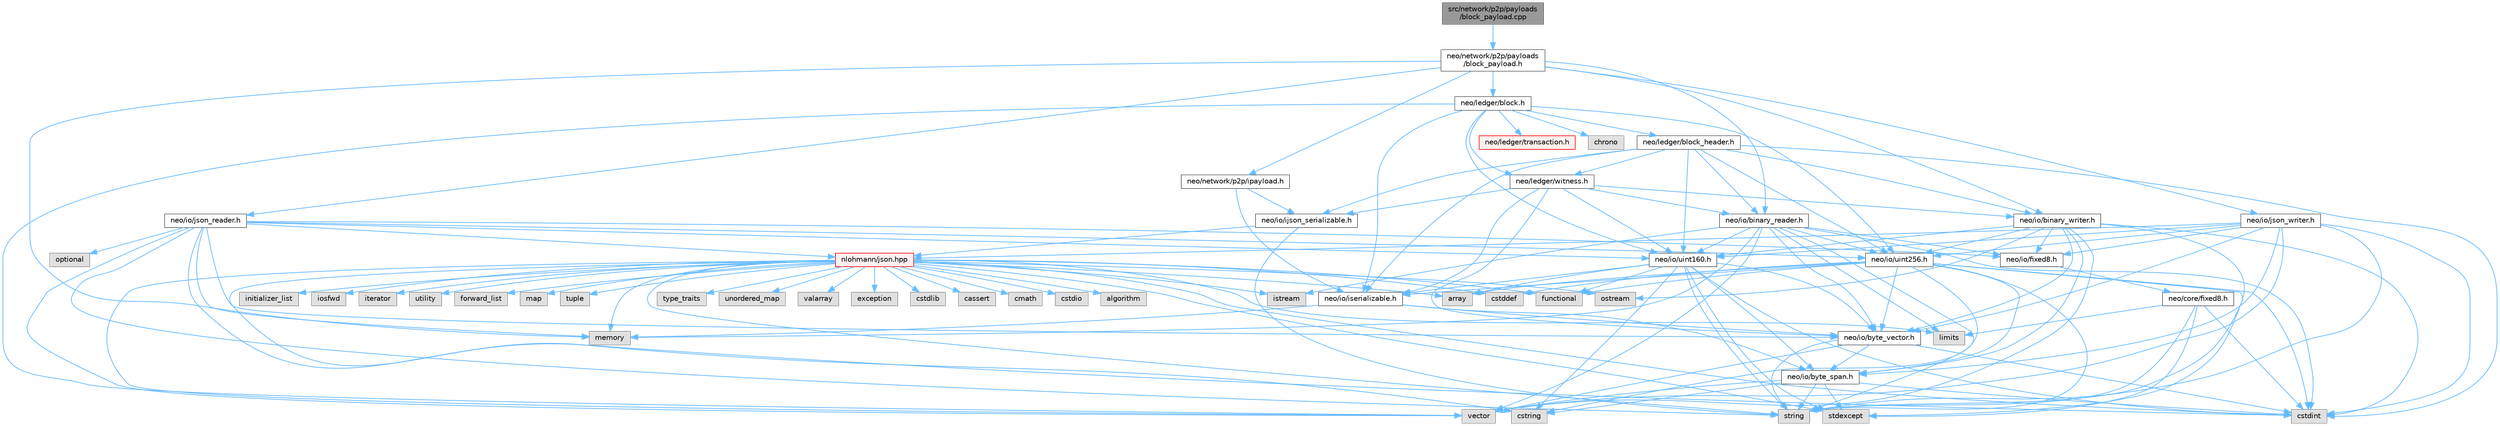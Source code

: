 digraph "src/network/p2p/payloads/block_payload.cpp"
{
 // LATEX_PDF_SIZE
  bgcolor="transparent";
  edge [fontname=Helvetica,fontsize=10,labelfontname=Helvetica,labelfontsize=10];
  node [fontname=Helvetica,fontsize=10,shape=box,height=0.2,width=0.4];
  Node1 [id="Node000001",label="src/network/p2p/payloads\l/block_payload.cpp",height=0.2,width=0.4,color="gray40", fillcolor="grey60", style="filled", fontcolor="black",tooltip=" "];
  Node1 -> Node2 [id="edge137_Node000001_Node000002",color="steelblue1",style="solid",tooltip=" "];
  Node2 [id="Node000002",label="neo/network/p2p/payloads\l/block_payload.h",height=0.2,width=0.4,color="grey40", fillcolor="white", style="filled",URL="$block__payload_8h.html",tooltip=" "];
  Node2 -> Node3 [id="edge138_Node000002_Node000003",color="steelblue1",style="solid",tooltip=" "];
  Node3 [id="Node000003",label="neo/io/binary_reader.h",height=0.2,width=0.4,color="grey40", fillcolor="white", style="filled",URL="$binary__reader_8h.html",tooltip=" "];
  Node3 -> Node4 [id="edge139_Node000003_Node000004",color="steelblue1",style="solid",tooltip=" "];
  Node4 [id="Node000004",label="neo/io/byte_vector.h",height=0.2,width=0.4,color="grey40", fillcolor="white", style="filled",URL="$io_2byte__vector_8h.html",tooltip=" "];
  Node4 -> Node5 [id="edge140_Node000004_Node000005",color="steelblue1",style="solid",tooltip=" "];
  Node5 [id="Node000005",label="neo/io/byte_span.h",height=0.2,width=0.4,color="grey40", fillcolor="white", style="filled",URL="$io_2byte__span_8h.html",tooltip=" "];
  Node5 -> Node6 [id="edge141_Node000005_Node000006",color="steelblue1",style="solid",tooltip=" "];
  Node6 [id="Node000006",label="cstdint",height=0.2,width=0.4,color="grey60", fillcolor="#E0E0E0", style="filled",tooltip=" "];
  Node5 -> Node7 [id="edge142_Node000005_Node000007",color="steelblue1",style="solid",tooltip=" "];
  Node7 [id="Node000007",label="cstring",height=0.2,width=0.4,color="grey60", fillcolor="#E0E0E0", style="filled",tooltip=" "];
  Node5 -> Node8 [id="edge143_Node000005_Node000008",color="steelblue1",style="solid",tooltip=" "];
  Node8 [id="Node000008",label="stdexcept",height=0.2,width=0.4,color="grey60", fillcolor="#E0E0E0", style="filled",tooltip=" "];
  Node5 -> Node9 [id="edge144_Node000005_Node000009",color="steelblue1",style="solid",tooltip=" "];
  Node9 [id="Node000009",label="string",height=0.2,width=0.4,color="grey60", fillcolor="#E0E0E0", style="filled",tooltip=" "];
  Node5 -> Node10 [id="edge145_Node000005_Node000010",color="steelblue1",style="solid",tooltip=" "];
  Node10 [id="Node000010",label="vector",height=0.2,width=0.4,color="grey60", fillcolor="#E0E0E0", style="filled",tooltip=" "];
  Node4 -> Node6 [id="edge146_Node000004_Node000006",color="steelblue1",style="solid",tooltip=" "];
  Node4 -> Node9 [id="edge147_Node000004_Node000009",color="steelblue1",style="solid",tooltip=" "];
  Node4 -> Node10 [id="edge148_Node000004_Node000010",color="steelblue1",style="solid",tooltip=" "];
  Node3 -> Node11 [id="edge149_Node000003_Node000011",color="steelblue1",style="solid",tooltip=" "];
  Node11 [id="Node000011",label="neo/io/fixed8.h",height=0.2,width=0.4,color="grey40", fillcolor="white", style="filled",URL="$io_2fixed8_8h.html",tooltip=" "];
  Node11 -> Node12 [id="edge150_Node000011_Node000012",color="steelblue1",style="solid",tooltip=" "];
  Node12 [id="Node000012",label="neo/core/fixed8.h",height=0.2,width=0.4,color="grey40", fillcolor="white", style="filled",URL="$core_2fixed8_8h.html",tooltip=" "];
  Node12 -> Node6 [id="edge151_Node000012_Node000006",color="steelblue1",style="solid",tooltip=" "];
  Node12 -> Node13 [id="edge152_Node000012_Node000013",color="steelblue1",style="solid",tooltip=" "];
  Node13 [id="Node000013",label="limits",height=0.2,width=0.4,color="grey60", fillcolor="#E0E0E0", style="filled",tooltip=" "];
  Node12 -> Node8 [id="edge153_Node000012_Node000008",color="steelblue1",style="solid",tooltip=" "];
  Node12 -> Node9 [id="edge154_Node000012_Node000009",color="steelblue1",style="solid",tooltip=" "];
  Node3 -> Node14 [id="edge155_Node000003_Node000014",color="steelblue1",style="solid",tooltip=" "];
  Node14 [id="Node000014",label="neo/io/uint160.h",height=0.2,width=0.4,color="grey40", fillcolor="white", style="filled",URL="$uint160_8h.html",tooltip=" "];
  Node14 -> Node5 [id="edge156_Node000014_Node000005",color="steelblue1",style="solid",tooltip=" "];
  Node14 -> Node4 [id="edge157_Node000014_Node000004",color="steelblue1",style="solid",tooltip=" "];
  Node14 -> Node15 [id="edge158_Node000014_Node000015",color="steelblue1",style="solid",tooltip=" "];
  Node15 [id="Node000015",label="neo/io/iserializable.h",height=0.2,width=0.4,color="grey40", fillcolor="white", style="filled",URL="$iserializable_8h.html",tooltip=" "];
  Node15 -> Node5 [id="edge159_Node000015_Node000005",color="steelblue1",style="solid",tooltip=" "];
  Node15 -> Node4 [id="edge160_Node000015_Node000004",color="steelblue1",style="solid",tooltip=" "];
  Node15 -> Node16 [id="edge161_Node000015_Node000016",color="steelblue1",style="solid",tooltip=" "];
  Node16 [id="Node000016",label="memory",height=0.2,width=0.4,color="grey60", fillcolor="#E0E0E0", style="filled",tooltip=" "];
  Node14 -> Node17 [id="edge162_Node000014_Node000017",color="steelblue1",style="solid",tooltip=" "];
  Node17 [id="Node000017",label="array",height=0.2,width=0.4,color="grey60", fillcolor="#E0E0E0", style="filled",tooltip=" "];
  Node14 -> Node6 [id="edge163_Node000014_Node000006",color="steelblue1",style="solid",tooltip=" "];
  Node14 -> Node7 [id="edge164_Node000014_Node000007",color="steelblue1",style="solid",tooltip=" "];
  Node14 -> Node18 [id="edge165_Node000014_Node000018",color="steelblue1",style="solid",tooltip=" "];
  Node18 [id="Node000018",label="functional",height=0.2,width=0.4,color="grey60", fillcolor="#E0E0E0", style="filled",tooltip=" "];
  Node14 -> Node8 [id="edge166_Node000014_Node000008",color="steelblue1",style="solid",tooltip=" "];
  Node14 -> Node9 [id="edge167_Node000014_Node000009",color="steelblue1",style="solid",tooltip=" "];
  Node3 -> Node19 [id="edge168_Node000003_Node000019",color="steelblue1",style="solid",tooltip=" "];
  Node19 [id="Node000019",label="neo/io/uint256.h",height=0.2,width=0.4,color="grey40", fillcolor="white", style="filled",URL="$uint256_8h.html",tooltip=" "];
  Node19 -> Node5 [id="edge169_Node000019_Node000005",color="steelblue1",style="solid",tooltip=" "];
  Node19 -> Node4 [id="edge170_Node000019_Node000004",color="steelblue1",style="solid",tooltip=" "];
  Node19 -> Node15 [id="edge171_Node000019_Node000015",color="steelblue1",style="solid",tooltip=" "];
  Node19 -> Node17 [id="edge172_Node000019_Node000017",color="steelblue1",style="solid",tooltip=" "];
  Node19 -> Node20 [id="edge173_Node000019_Node000020",color="steelblue1",style="solid",tooltip=" "];
  Node20 [id="Node000020",label="cstddef",height=0.2,width=0.4,color="grey60", fillcolor="#E0E0E0", style="filled",tooltip=" "];
  Node19 -> Node6 [id="edge174_Node000019_Node000006",color="steelblue1",style="solid",tooltip=" "];
  Node19 -> Node7 [id="edge175_Node000019_Node000007",color="steelblue1",style="solid",tooltip=" "];
  Node19 -> Node18 [id="edge176_Node000019_Node000018",color="steelblue1",style="solid",tooltip=" "];
  Node19 -> Node8 [id="edge177_Node000019_Node000008",color="steelblue1",style="solid",tooltip=" "];
  Node19 -> Node9 [id="edge178_Node000019_Node000009",color="steelblue1",style="solid",tooltip=" "];
  Node3 -> Node6 [id="edge179_Node000003_Node000006",color="steelblue1",style="solid",tooltip=" "];
  Node3 -> Node21 [id="edge180_Node000003_Node000021",color="steelblue1",style="solid",tooltip=" "];
  Node21 [id="Node000021",label="istream",height=0.2,width=0.4,color="grey60", fillcolor="#E0E0E0", style="filled",tooltip=" "];
  Node3 -> Node13 [id="edge181_Node000003_Node000013",color="steelblue1",style="solid",tooltip=" "];
  Node3 -> Node16 [id="edge182_Node000003_Node000016",color="steelblue1",style="solid",tooltip=" "];
  Node3 -> Node9 [id="edge183_Node000003_Node000009",color="steelblue1",style="solid",tooltip=" "];
  Node3 -> Node10 [id="edge184_Node000003_Node000010",color="steelblue1",style="solid",tooltip=" "];
  Node2 -> Node22 [id="edge185_Node000002_Node000022",color="steelblue1",style="solid",tooltip=" "];
  Node22 [id="Node000022",label="neo/io/binary_writer.h",height=0.2,width=0.4,color="grey40", fillcolor="white", style="filled",URL="$binary__writer_8h.html",tooltip=" "];
  Node22 -> Node5 [id="edge186_Node000022_Node000005",color="steelblue1",style="solid",tooltip=" "];
  Node22 -> Node4 [id="edge187_Node000022_Node000004",color="steelblue1",style="solid",tooltip=" "];
  Node22 -> Node11 [id="edge188_Node000022_Node000011",color="steelblue1",style="solid",tooltip=" "];
  Node22 -> Node14 [id="edge189_Node000022_Node000014",color="steelblue1",style="solid",tooltip=" "];
  Node22 -> Node19 [id="edge190_Node000022_Node000019",color="steelblue1",style="solid",tooltip=" "];
  Node22 -> Node6 [id="edge191_Node000022_Node000006",color="steelblue1",style="solid",tooltip=" "];
  Node22 -> Node23 [id="edge192_Node000022_Node000023",color="steelblue1",style="solid",tooltip=" "];
  Node23 [id="Node000023",label="ostream",height=0.2,width=0.4,color="grey60", fillcolor="#E0E0E0", style="filled",tooltip=" "];
  Node22 -> Node9 [id="edge193_Node000022_Node000009",color="steelblue1",style="solid",tooltip=" "];
  Node22 -> Node10 [id="edge194_Node000022_Node000010",color="steelblue1",style="solid",tooltip=" "];
  Node2 -> Node24 [id="edge195_Node000002_Node000024",color="steelblue1",style="solid",tooltip=" "];
  Node24 [id="Node000024",label="neo/io/json_reader.h",height=0.2,width=0.4,color="grey40", fillcolor="white", style="filled",URL="$json__reader_8h.html",tooltip=" "];
  Node24 -> Node4 [id="edge196_Node000024_Node000004",color="steelblue1",style="solid",tooltip=" "];
  Node24 -> Node11 [id="edge197_Node000024_Node000011",color="steelblue1",style="solid",tooltip=" "];
  Node24 -> Node14 [id="edge198_Node000024_Node000014",color="steelblue1",style="solid",tooltip=" "];
  Node24 -> Node19 [id="edge199_Node000024_Node000019",color="steelblue1",style="solid",tooltip=" "];
  Node24 -> Node6 [id="edge200_Node000024_Node000006",color="steelblue1",style="solid",tooltip=" "];
  Node24 -> Node16 [id="edge201_Node000024_Node000016",color="steelblue1",style="solid",tooltip=" "];
  Node24 -> Node25 [id="edge202_Node000024_Node000025",color="steelblue1",style="solid",tooltip=" "];
  Node25 [id="Node000025",label="nlohmann/json.hpp",height=0.2,width=0.4,color="red", fillcolor="#FFF0F0", style="filled",URL="$json_8hpp.html",tooltip=" "];
  Node25 -> Node26 [id="edge203_Node000025_Node000026",color="steelblue1",style="solid",tooltip=" "];
  Node26 [id="Node000026",label="algorithm",height=0.2,width=0.4,color="grey60", fillcolor="#E0E0E0", style="filled",tooltip=" "];
  Node25 -> Node20 [id="edge204_Node000025_Node000020",color="steelblue1",style="solid",tooltip=" "];
  Node25 -> Node18 [id="edge205_Node000025_Node000018",color="steelblue1",style="solid",tooltip=" "];
  Node25 -> Node27 [id="edge206_Node000025_Node000027",color="steelblue1",style="solid",tooltip=" "];
  Node27 [id="Node000027",label="initializer_list",height=0.2,width=0.4,color="grey60", fillcolor="#E0E0E0", style="filled",tooltip=" "];
  Node25 -> Node28 [id="edge207_Node000025_Node000028",color="steelblue1",style="solid",tooltip=" "];
  Node28 [id="Node000028",label="iosfwd",height=0.2,width=0.4,color="grey60", fillcolor="#E0E0E0", style="filled",tooltip=" "];
  Node25 -> Node29 [id="edge208_Node000025_Node000029",color="steelblue1",style="solid",tooltip=" "];
  Node29 [id="Node000029",label="iterator",height=0.2,width=0.4,color="grey60", fillcolor="#E0E0E0", style="filled",tooltip=" "];
  Node25 -> Node16 [id="edge209_Node000025_Node000016",color="steelblue1",style="solid",tooltip=" "];
  Node25 -> Node9 [id="edge210_Node000025_Node000009",color="steelblue1",style="solid",tooltip=" "];
  Node25 -> Node30 [id="edge211_Node000025_Node000030",color="steelblue1",style="solid",tooltip=" "];
  Node30 [id="Node000030",label="utility",height=0.2,width=0.4,color="grey60", fillcolor="#E0E0E0", style="filled",tooltip=" "];
  Node25 -> Node10 [id="edge212_Node000025_Node000010",color="steelblue1",style="solid",tooltip=" "];
  Node25 -> Node17 [id="edge213_Node000025_Node000017",color="steelblue1",style="solid",tooltip=" "];
  Node25 -> Node31 [id="edge214_Node000025_Node000031",color="steelblue1",style="solid",tooltip=" "];
  Node31 [id="Node000031",label="forward_list",height=0.2,width=0.4,color="grey60", fillcolor="#E0E0E0", style="filled",tooltip=" "];
  Node25 -> Node32 [id="edge215_Node000025_Node000032",color="steelblue1",style="solid",tooltip=" "];
  Node32 [id="Node000032",label="map",height=0.2,width=0.4,color="grey60", fillcolor="#E0E0E0", style="filled",tooltip=" "];
  Node25 -> Node33 [id="edge216_Node000025_Node000033",color="steelblue1",style="solid",tooltip=" "];
  Node33 [id="Node000033",label="tuple",height=0.2,width=0.4,color="grey60", fillcolor="#E0E0E0", style="filled",tooltip=" "];
  Node25 -> Node34 [id="edge217_Node000025_Node000034",color="steelblue1",style="solid",tooltip=" "];
  Node34 [id="Node000034",label="type_traits",height=0.2,width=0.4,color="grey60", fillcolor="#E0E0E0", style="filled",tooltip=" "];
  Node25 -> Node35 [id="edge218_Node000025_Node000035",color="steelblue1",style="solid",tooltip=" "];
  Node35 [id="Node000035",label="unordered_map",height=0.2,width=0.4,color="grey60", fillcolor="#E0E0E0", style="filled",tooltip=" "];
  Node25 -> Node36 [id="edge219_Node000025_Node000036",color="steelblue1",style="solid",tooltip=" "];
  Node36 [id="Node000036",label="valarray",height=0.2,width=0.4,color="grey60", fillcolor="#E0E0E0", style="filled",tooltip=" "];
  Node25 -> Node37 [id="edge220_Node000025_Node000037",color="steelblue1",style="solid",tooltip=" "];
  Node37 [id="Node000037",label="exception",height=0.2,width=0.4,color="grey60", fillcolor="#E0E0E0", style="filled",tooltip=" "];
  Node25 -> Node8 [id="edge221_Node000025_Node000008",color="steelblue1",style="solid",tooltip=" "];
  Node25 -> Node6 [id="edge222_Node000025_Node000006",color="steelblue1",style="solid",tooltip=" "];
  Node25 -> Node38 [id="edge223_Node000025_Node000038",color="steelblue1",style="solid",tooltip=" "];
  Node38 [id="Node000038",label="cstdlib",height=0.2,width=0.4,color="grey60", fillcolor="#E0E0E0", style="filled",tooltip=" "];
  Node25 -> Node39 [id="edge224_Node000025_Node000039",color="steelblue1",style="solid",tooltip=" "];
  Node39 [id="Node000039",label="cassert",height=0.2,width=0.4,color="grey60", fillcolor="#E0E0E0", style="filled",tooltip=" "];
  Node25 -> Node13 [id="edge225_Node000025_Node000013",color="steelblue1",style="solid",tooltip=" "];
  Node25 -> Node7 [id="edge226_Node000025_Node000007",color="steelblue1",style="solid",tooltip=" "];
  Node25 -> Node40 [id="edge227_Node000025_Node000040",color="steelblue1",style="solid",tooltip=" "];
  Node40 [id="Node000040",label="cmath",height=0.2,width=0.4,color="grey60", fillcolor="#E0E0E0", style="filled",tooltip=" "];
  Node25 -> Node41 [id="edge228_Node000025_Node000041",color="steelblue1",style="solid",tooltip=" "];
  Node41 [id="Node000041",label="cstdio",height=0.2,width=0.4,color="grey60", fillcolor="#E0E0E0", style="filled",tooltip=" "];
  Node25 -> Node21 [id="edge229_Node000025_Node000021",color="steelblue1",style="solid",tooltip=" "];
  Node25 -> Node23 [id="edge230_Node000025_Node000023",color="steelblue1",style="solid",tooltip=" "];
  Node24 -> Node48 [id="edge231_Node000024_Node000048",color="steelblue1",style="solid",tooltip=" "];
  Node48 [id="Node000048",label="optional",height=0.2,width=0.4,color="grey60", fillcolor="#E0E0E0", style="filled",tooltip=" "];
  Node24 -> Node9 [id="edge232_Node000024_Node000009",color="steelblue1",style="solid",tooltip=" "];
  Node24 -> Node10 [id="edge233_Node000024_Node000010",color="steelblue1",style="solid",tooltip=" "];
  Node2 -> Node49 [id="edge234_Node000002_Node000049",color="steelblue1",style="solid",tooltip=" "];
  Node49 [id="Node000049",label="neo/io/json_writer.h",height=0.2,width=0.4,color="grey40", fillcolor="white", style="filled",URL="$json__writer_8h.html",tooltip=" "];
  Node49 -> Node5 [id="edge235_Node000049_Node000005",color="steelblue1",style="solid",tooltip=" "];
  Node49 -> Node4 [id="edge236_Node000049_Node000004",color="steelblue1",style="solid",tooltip=" "];
  Node49 -> Node11 [id="edge237_Node000049_Node000011",color="steelblue1",style="solid",tooltip=" "];
  Node49 -> Node14 [id="edge238_Node000049_Node000014",color="steelblue1",style="solid",tooltip=" "];
  Node49 -> Node19 [id="edge239_Node000049_Node000019",color="steelblue1",style="solid",tooltip=" "];
  Node49 -> Node6 [id="edge240_Node000049_Node000006",color="steelblue1",style="solid",tooltip=" "];
  Node49 -> Node25 [id="edge241_Node000049_Node000025",color="steelblue1",style="solid",tooltip=" "];
  Node49 -> Node9 [id="edge242_Node000049_Node000009",color="steelblue1",style="solid",tooltip=" "];
  Node49 -> Node10 [id="edge243_Node000049_Node000010",color="steelblue1",style="solid",tooltip=" "];
  Node2 -> Node50 [id="edge244_Node000002_Node000050",color="steelblue1",style="solid",tooltip=" "];
  Node50 [id="Node000050",label="neo/ledger/block.h",height=0.2,width=0.4,color="grey40", fillcolor="white", style="filled",URL="$ledger_2block_8h.html",tooltip=" "];
  Node50 -> Node15 [id="edge245_Node000050_Node000015",color="steelblue1",style="solid",tooltip=" "];
  Node50 -> Node14 [id="edge246_Node000050_Node000014",color="steelblue1",style="solid",tooltip=" "];
  Node50 -> Node19 [id="edge247_Node000050_Node000019",color="steelblue1",style="solid",tooltip=" "];
  Node50 -> Node51 [id="edge248_Node000050_Node000051",color="steelblue1",style="solid",tooltip=" "];
  Node51 [id="Node000051",label="neo/ledger/block_header.h",height=0.2,width=0.4,color="grey40", fillcolor="white", style="filled",URL="$block__header_8h.html",tooltip=" "];
  Node51 -> Node3 [id="edge249_Node000051_Node000003",color="steelblue1",style="solid",tooltip=" "];
  Node51 -> Node22 [id="edge250_Node000051_Node000022",color="steelblue1",style="solid",tooltip=" "];
  Node51 -> Node52 [id="edge251_Node000051_Node000052",color="steelblue1",style="solid",tooltip=" "];
  Node52 [id="Node000052",label="neo/io/ijson_serializable.h",height=0.2,width=0.4,color="grey40", fillcolor="white", style="filled",URL="$ijson__serializable_8h.html",tooltip=" "];
  Node52 -> Node25 [id="edge252_Node000052_Node000025",color="steelblue1",style="solid",tooltip=" "];
  Node52 -> Node9 [id="edge253_Node000052_Node000009",color="steelblue1",style="solid",tooltip=" "];
  Node51 -> Node15 [id="edge254_Node000051_Node000015",color="steelblue1",style="solid",tooltip=" "];
  Node51 -> Node14 [id="edge255_Node000051_Node000014",color="steelblue1",style="solid",tooltip=" "];
  Node51 -> Node19 [id="edge256_Node000051_Node000019",color="steelblue1",style="solid",tooltip=" "];
  Node51 -> Node53 [id="edge257_Node000051_Node000053",color="steelblue1",style="solid",tooltip=" "];
  Node53 [id="Node000053",label="neo/ledger/witness.h",height=0.2,width=0.4,color="grey40", fillcolor="white", style="filled",URL="$ledger_2witness_8h.html",tooltip=" "];
  Node53 -> Node3 [id="edge258_Node000053_Node000003",color="steelblue1",style="solid",tooltip=" "];
  Node53 -> Node22 [id="edge259_Node000053_Node000022",color="steelblue1",style="solid",tooltip=" "];
  Node53 -> Node4 [id="edge260_Node000053_Node000004",color="steelblue1",style="solid",tooltip=" "];
  Node53 -> Node52 [id="edge261_Node000053_Node000052",color="steelblue1",style="solid",tooltip=" "];
  Node53 -> Node15 [id="edge262_Node000053_Node000015",color="steelblue1",style="solid",tooltip=" "];
  Node53 -> Node14 [id="edge263_Node000053_Node000014",color="steelblue1",style="solid",tooltip=" "];
  Node51 -> Node6 [id="edge264_Node000051_Node000006",color="steelblue1",style="solid",tooltip=" "];
  Node50 -> Node54 [id="edge265_Node000050_Node000054",color="steelblue1",style="solid",tooltip=" "];
  Node54 [id="Node000054",label="neo/ledger/transaction.h",height=0.2,width=0.4,color="red", fillcolor="#FFF0F0", style="filled",URL="$ledger_2transaction_8h.html",tooltip=" "];
  Node50 -> Node53 [id="edge266_Node000050_Node000053",color="steelblue1",style="solid",tooltip=" "];
  Node50 -> Node66 [id="edge267_Node000050_Node000066",color="steelblue1",style="solid",tooltip=" "];
  Node66 [id="Node000066",label="chrono",height=0.2,width=0.4,color="grey60", fillcolor="#E0E0E0", style="filled",tooltip=" "];
  Node50 -> Node10 [id="edge268_Node000050_Node000010",color="steelblue1",style="solid",tooltip=" "];
  Node2 -> Node67 [id="edge269_Node000002_Node000067",color="steelblue1",style="solid",tooltip=" "];
  Node67 [id="Node000067",label="neo/network/p2p/ipayload.h",height=0.2,width=0.4,color="grey40", fillcolor="white", style="filled",URL="$p2p_2ipayload_8h.html",tooltip=" "];
  Node67 -> Node52 [id="edge270_Node000067_Node000052",color="steelblue1",style="solid",tooltip=" "];
  Node67 -> Node15 [id="edge271_Node000067_Node000015",color="steelblue1",style="solid",tooltip=" "];
  Node2 -> Node16 [id="edge272_Node000002_Node000016",color="steelblue1",style="solid",tooltip=" "];
}
